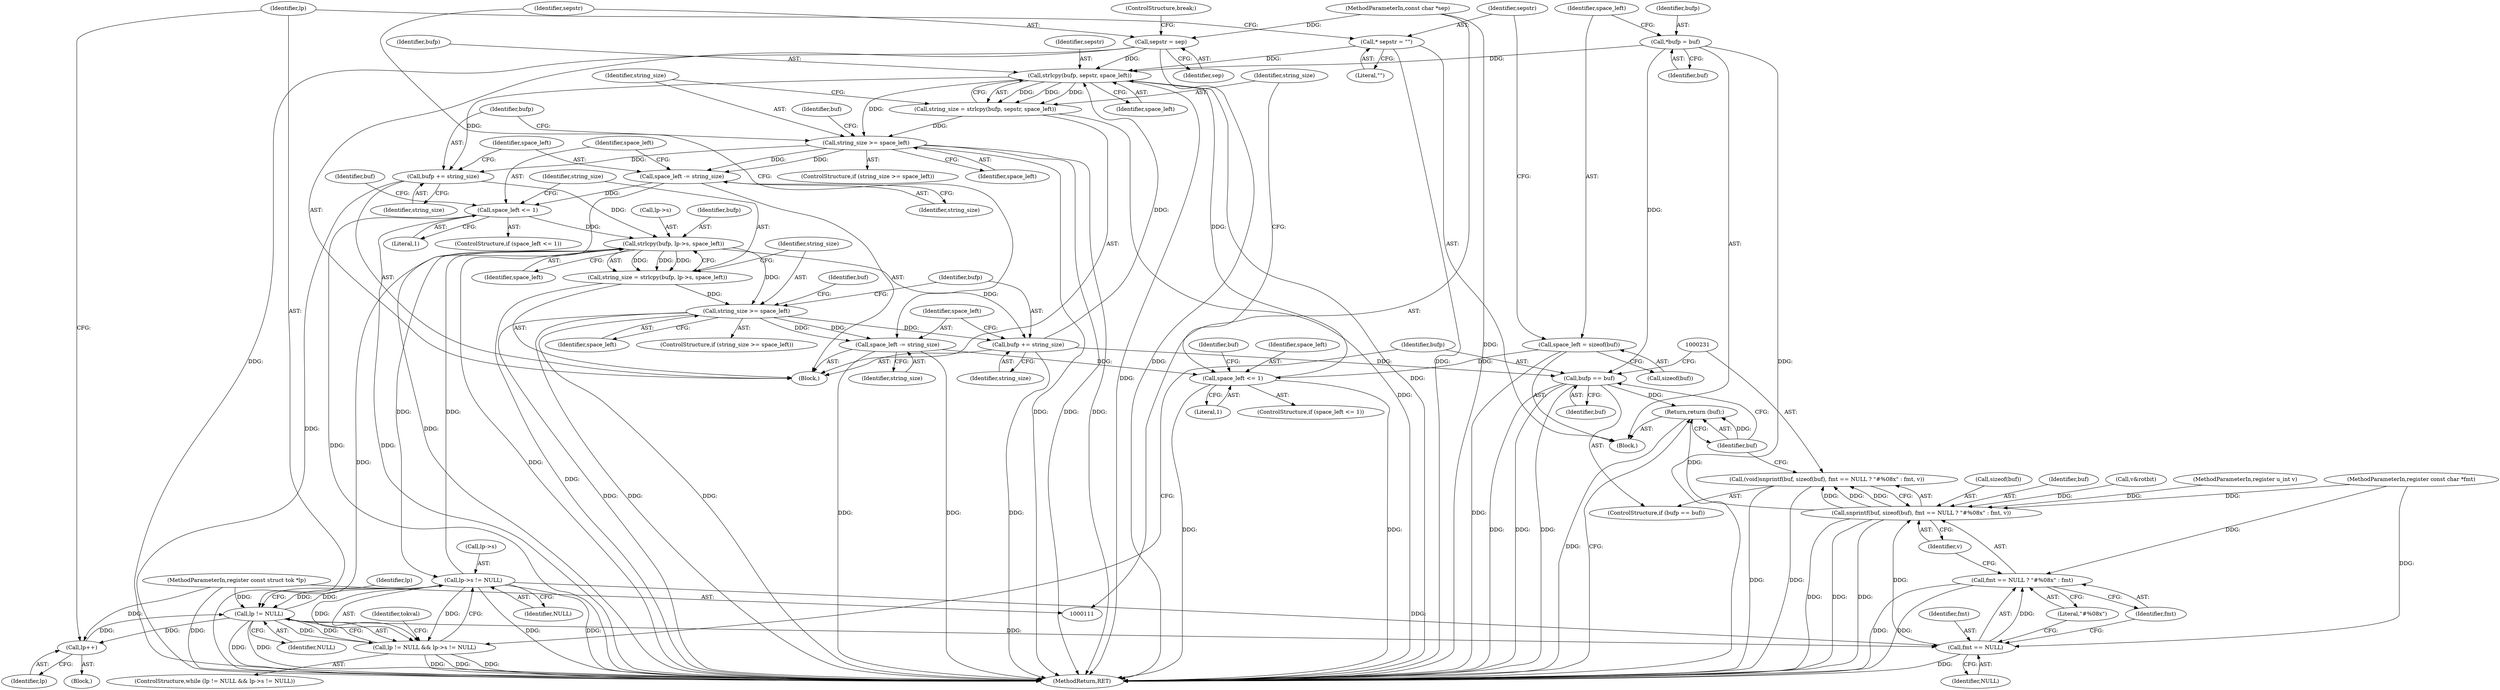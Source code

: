 digraph "0_tcpdump_9f0730bee3eb65d07b49fd468bc2f269173352fe@pointer" {
"1000173" [label="(Call,strlcpy(bufp, sepstr, space_left))"];
"1000209" [label="(Call,bufp += string_size)"];
"1000204" [label="(Call,string_size >= space_left)"];
"1000195" [label="(Call,string_size = strlcpy(bufp, lp->s, space_left))"];
"1000197" [label="(Call,strlcpy(bufp, lp->s, space_left))"];
"1000183" [label="(Call,bufp += string_size)"];
"1000178" [label="(Call,string_size >= space_left)"];
"1000171" [label="(Call,string_size = strlcpy(bufp, sepstr, space_left))"];
"1000173" [label="(Call,strlcpy(bufp, sepstr, space_left))"];
"1000119" [label="(Call,*bufp = buf)"];
"1000215" [label="(Call,sepstr = sep)"];
"1000115" [label="(MethodParameterIn,const char *sep)"];
"1000131" [label="(Call,* sepstr = \"\")"];
"1000166" [label="(Call,space_left <= 1)"];
"1000212" [label="(Call,space_left -= string_size)"];
"1000123" [label="(Call,space_left = sizeof(buf))"];
"1000139" [label="(Call,lp->s != NULL)"];
"1000136" [label="(Call,lp != NULL)"];
"1000224" [label="(Call,lp++)"];
"1000112" [label="(MethodParameterIn,register const struct tok *lp)"];
"1000190" [label="(Call,space_left <= 1)"];
"1000186" [label="(Call,space_left -= string_size)"];
"1000135" [label="(Call,lp != NULL && lp->s != NULL)"];
"1000237" [label="(Call,fmt == NULL)"];
"1000232" [label="(Call,snprintf(buf, sizeof(buf), fmt == NULL ? \"#%08x\" : fmt, v))"];
"1000230" [label="(Call,(void)snprintf(buf, sizeof(buf), fmt == NULL ? \"#%08x\" : fmt, v))"];
"1000243" [label="(Return,return (buf);)"];
"1000236" [label="(Call,fmt == NULL ? \"#%08x\" : fmt)"];
"1000227" [label="(Call,bufp == buf)"];
"1000227" [label="(Call,bufp == buf)"];
"1000204" [label="(Call,string_size >= space_left)"];
"1000133" [label="(Literal,\"\")"];
"1000224" [label="(Call,lp++)"];
"1000124" [label="(Identifier,space_left)"];
"1000177" [label="(ControlStructure,if (string_size >= space_left))"];
"1000241" [label="(Identifier,fmt)"];
"1000226" [label="(ControlStructure,if (bufp == buf))"];
"1000137" [label="(Identifier,lp)"];
"1000134" [label="(ControlStructure,while (lp != NULL && lp->s != NULL))"];
"1000203" [label="(ControlStructure,if (string_size >= space_left))"];
"1000166" [label="(Call,space_left <= 1)"];
"1000187" [label="(Identifier,space_left)"];
"1000183" [label="(Call,bufp += string_size)"];
"1000213" [label="(Identifier,space_left)"];
"1000233" [label="(Identifier,buf)"];
"1000135" [label="(Call,lp != NULL && lp->s != NULL)"];
"1000139" [label="(Call,lp->s != NULL)"];
"1000175" [label="(Identifier,sepstr)"];
"1000180" [label="(Identifier,space_left)"];
"1000132" [label="(Identifier,sepstr)"];
"1000225" [label="(Identifier,lp)"];
"1000188" [label="(Identifier,string_size)"];
"1000172" [label="(Identifier,string_size)"];
"1000179" [label="(Identifier,string_size)"];
"1000131" [label="(Call,* sepstr = \"\")"];
"1000185" [label="(Identifier,string_size)"];
"1000199" [label="(Call,lp->s)"];
"1000165" [label="(ControlStructure,if (space_left <= 1))"];
"1000209" [label="(Call,bufp += string_size)"];
"1000173" [label="(Call,strlcpy(bufp, sepstr, space_left))"];
"1000116" [label="(Block,)"];
"1000194" [label="(Identifier,buf)"];
"1000168" [label="(Literal,1)"];
"1000123" [label="(Call,space_left = sizeof(buf))"];
"1000115" [label="(MethodParameterIn,const char *sep)"];
"1000212" [label="(Call,space_left -= string_size)"];
"1000119" [label="(Call,*bufp = buf)"];
"1000230" [label="(Call,(void)snprintf(buf, sizeof(buf), fmt == NULL ? \"#%08x\" : fmt, v))"];
"1000198" [label="(Identifier,bufp)"];
"1000120" [label="(Identifier,bufp)"];
"1000140" [label="(Call,lp->s)"];
"1000191" [label="(Identifier,space_left)"];
"1000217" [label="(Identifier,sep)"];
"1000138" [label="(Identifier,NULL)"];
"1000144" [label="(Block,)"];
"1000229" [label="(Identifier,buf)"];
"1000189" [label="(ControlStructure,if (space_left <= 1))"];
"1000245" [label="(MethodReturn,RET)"];
"1000242" [label="(Identifier,v)"];
"1000228" [label="(Identifier,bufp)"];
"1000232" [label="(Call,snprintf(buf, sizeof(buf), fmt == NULL ? \"#%08x\" : fmt, v))"];
"1000216" [label="(Identifier,sepstr)"];
"1000143" [label="(Identifier,NULL)"];
"1000190" [label="(Call,space_left <= 1)"];
"1000161" [label="(Call,v&rotbit)"];
"1000114" [label="(MethodParameterIn,register u_int v)"];
"1000141" [label="(Identifier,lp)"];
"1000186" [label="(Call,space_left -= string_size)"];
"1000184" [label="(Identifier,bufp)"];
"1000195" [label="(Call,string_size = strlcpy(bufp, lp->s, space_left))"];
"1000211" [label="(Identifier,string_size)"];
"1000240" [label="(Literal,\"#%08x\")"];
"1000234" [label="(Call,sizeof(buf))"];
"1000197" [label="(Call,strlcpy(bufp, lp->s, space_left))"];
"1000244" [label="(Identifier,buf)"];
"1000176" [label="(Identifier,space_left)"];
"1000170" [label="(Identifier,buf)"];
"1000146" [label="(Identifier,tokval)"];
"1000121" [label="(Identifier,buf)"];
"1000112" [label="(MethodParameterIn,register const struct tok *lp)"];
"1000196" [label="(Identifier,string_size)"];
"1000238" [label="(Identifier,fmt)"];
"1000192" [label="(Literal,1)"];
"1000239" [label="(Identifier,NULL)"];
"1000218" [label="(ControlStructure,break;)"];
"1000210" [label="(Identifier,bufp)"];
"1000125" [label="(Call,sizeof(buf))"];
"1000164" [label="(Block,)"];
"1000174" [label="(Identifier,bufp)"];
"1000182" [label="(Identifier,buf)"];
"1000171" [label="(Call,string_size = strlcpy(bufp, sepstr, space_left))"];
"1000214" [label="(Identifier,string_size)"];
"1000178" [label="(Call,string_size >= space_left)"];
"1000205" [label="(Identifier,string_size)"];
"1000236" [label="(Call,fmt == NULL ? \"#%08x\" : fmt)"];
"1000215" [label="(Call,sepstr = sep)"];
"1000237" [label="(Call,fmt == NULL)"];
"1000206" [label="(Identifier,space_left)"];
"1000113" [label="(MethodParameterIn,register const char *fmt)"];
"1000243" [label="(Return,return (buf);)"];
"1000208" [label="(Identifier,buf)"];
"1000202" [label="(Identifier,space_left)"];
"1000167" [label="(Identifier,space_left)"];
"1000136" [label="(Call,lp != NULL)"];
"1000173" -> "1000171"  [label="AST: "];
"1000173" -> "1000176"  [label="CFG: "];
"1000174" -> "1000173"  [label="AST: "];
"1000175" -> "1000173"  [label="AST: "];
"1000176" -> "1000173"  [label="AST: "];
"1000171" -> "1000173"  [label="CFG: "];
"1000173" -> "1000245"  [label="DDG: "];
"1000173" -> "1000245"  [label="DDG: "];
"1000173" -> "1000171"  [label="DDG: "];
"1000173" -> "1000171"  [label="DDG: "];
"1000173" -> "1000171"  [label="DDG: "];
"1000209" -> "1000173"  [label="DDG: "];
"1000119" -> "1000173"  [label="DDG: "];
"1000215" -> "1000173"  [label="DDG: "];
"1000131" -> "1000173"  [label="DDG: "];
"1000166" -> "1000173"  [label="DDG: "];
"1000173" -> "1000178"  [label="DDG: "];
"1000173" -> "1000183"  [label="DDG: "];
"1000209" -> "1000164"  [label="AST: "];
"1000209" -> "1000211"  [label="CFG: "];
"1000210" -> "1000209"  [label="AST: "];
"1000211" -> "1000209"  [label="AST: "];
"1000213" -> "1000209"  [label="CFG: "];
"1000209" -> "1000245"  [label="DDG: "];
"1000204" -> "1000209"  [label="DDG: "];
"1000197" -> "1000209"  [label="DDG: "];
"1000209" -> "1000227"  [label="DDG: "];
"1000204" -> "1000203"  [label="AST: "];
"1000204" -> "1000206"  [label="CFG: "];
"1000205" -> "1000204"  [label="AST: "];
"1000206" -> "1000204"  [label="AST: "];
"1000208" -> "1000204"  [label="CFG: "];
"1000210" -> "1000204"  [label="CFG: "];
"1000204" -> "1000245"  [label="DDG: "];
"1000204" -> "1000245"  [label="DDG: "];
"1000204" -> "1000245"  [label="DDG: "];
"1000195" -> "1000204"  [label="DDG: "];
"1000197" -> "1000204"  [label="DDG: "];
"1000204" -> "1000212"  [label="DDG: "];
"1000204" -> "1000212"  [label="DDG: "];
"1000195" -> "1000164"  [label="AST: "];
"1000195" -> "1000197"  [label="CFG: "];
"1000196" -> "1000195"  [label="AST: "];
"1000197" -> "1000195"  [label="AST: "];
"1000205" -> "1000195"  [label="CFG: "];
"1000195" -> "1000245"  [label="DDG: "];
"1000197" -> "1000195"  [label="DDG: "];
"1000197" -> "1000195"  [label="DDG: "];
"1000197" -> "1000195"  [label="DDG: "];
"1000197" -> "1000202"  [label="CFG: "];
"1000198" -> "1000197"  [label="AST: "];
"1000199" -> "1000197"  [label="AST: "];
"1000202" -> "1000197"  [label="AST: "];
"1000197" -> "1000245"  [label="DDG: "];
"1000197" -> "1000245"  [label="DDG: "];
"1000197" -> "1000139"  [label="DDG: "];
"1000183" -> "1000197"  [label="DDG: "];
"1000139" -> "1000197"  [label="DDG: "];
"1000190" -> "1000197"  [label="DDG: "];
"1000183" -> "1000164"  [label="AST: "];
"1000183" -> "1000185"  [label="CFG: "];
"1000184" -> "1000183"  [label="AST: "];
"1000185" -> "1000183"  [label="AST: "];
"1000187" -> "1000183"  [label="CFG: "];
"1000183" -> "1000245"  [label="DDG: "];
"1000178" -> "1000183"  [label="DDG: "];
"1000178" -> "1000177"  [label="AST: "];
"1000178" -> "1000180"  [label="CFG: "];
"1000179" -> "1000178"  [label="AST: "];
"1000180" -> "1000178"  [label="AST: "];
"1000182" -> "1000178"  [label="CFG: "];
"1000184" -> "1000178"  [label="CFG: "];
"1000178" -> "1000245"  [label="DDG: "];
"1000178" -> "1000245"  [label="DDG: "];
"1000178" -> "1000245"  [label="DDG: "];
"1000171" -> "1000178"  [label="DDG: "];
"1000178" -> "1000186"  [label="DDG: "];
"1000178" -> "1000186"  [label="DDG: "];
"1000171" -> "1000164"  [label="AST: "];
"1000172" -> "1000171"  [label="AST: "];
"1000179" -> "1000171"  [label="CFG: "];
"1000171" -> "1000245"  [label="DDG: "];
"1000119" -> "1000116"  [label="AST: "];
"1000119" -> "1000121"  [label="CFG: "];
"1000120" -> "1000119"  [label="AST: "];
"1000121" -> "1000119"  [label="AST: "];
"1000124" -> "1000119"  [label="CFG: "];
"1000119" -> "1000245"  [label="DDG: "];
"1000119" -> "1000227"  [label="DDG: "];
"1000215" -> "1000164"  [label="AST: "];
"1000215" -> "1000217"  [label="CFG: "];
"1000216" -> "1000215"  [label="AST: "];
"1000217" -> "1000215"  [label="AST: "];
"1000218" -> "1000215"  [label="CFG: "];
"1000215" -> "1000245"  [label="DDG: "];
"1000215" -> "1000245"  [label="DDG: "];
"1000115" -> "1000215"  [label="DDG: "];
"1000115" -> "1000111"  [label="AST: "];
"1000115" -> "1000245"  [label="DDG: "];
"1000131" -> "1000116"  [label="AST: "];
"1000131" -> "1000133"  [label="CFG: "];
"1000132" -> "1000131"  [label="AST: "];
"1000133" -> "1000131"  [label="AST: "];
"1000137" -> "1000131"  [label="CFG: "];
"1000131" -> "1000245"  [label="DDG: "];
"1000166" -> "1000165"  [label="AST: "];
"1000166" -> "1000168"  [label="CFG: "];
"1000167" -> "1000166"  [label="AST: "];
"1000168" -> "1000166"  [label="AST: "];
"1000170" -> "1000166"  [label="CFG: "];
"1000172" -> "1000166"  [label="CFG: "];
"1000166" -> "1000245"  [label="DDG: "];
"1000166" -> "1000245"  [label="DDG: "];
"1000212" -> "1000166"  [label="DDG: "];
"1000123" -> "1000166"  [label="DDG: "];
"1000212" -> "1000164"  [label="AST: "];
"1000212" -> "1000214"  [label="CFG: "];
"1000213" -> "1000212"  [label="AST: "];
"1000214" -> "1000212"  [label="AST: "];
"1000216" -> "1000212"  [label="CFG: "];
"1000212" -> "1000245"  [label="DDG: "];
"1000212" -> "1000245"  [label="DDG: "];
"1000123" -> "1000116"  [label="AST: "];
"1000123" -> "1000125"  [label="CFG: "];
"1000124" -> "1000123"  [label="AST: "];
"1000125" -> "1000123"  [label="AST: "];
"1000132" -> "1000123"  [label="CFG: "];
"1000123" -> "1000245"  [label="DDG: "];
"1000139" -> "1000135"  [label="AST: "];
"1000139" -> "1000143"  [label="CFG: "];
"1000140" -> "1000139"  [label="AST: "];
"1000143" -> "1000139"  [label="AST: "];
"1000135" -> "1000139"  [label="CFG: "];
"1000139" -> "1000245"  [label="DDG: "];
"1000139" -> "1000245"  [label="DDG: "];
"1000139" -> "1000136"  [label="DDG: "];
"1000139" -> "1000135"  [label="DDG: "];
"1000139" -> "1000135"  [label="DDG: "];
"1000136" -> "1000139"  [label="DDG: "];
"1000139" -> "1000237"  [label="DDG: "];
"1000136" -> "1000135"  [label="AST: "];
"1000136" -> "1000138"  [label="CFG: "];
"1000137" -> "1000136"  [label="AST: "];
"1000138" -> "1000136"  [label="AST: "];
"1000141" -> "1000136"  [label="CFG: "];
"1000135" -> "1000136"  [label="CFG: "];
"1000136" -> "1000245"  [label="DDG: "];
"1000136" -> "1000245"  [label="DDG: "];
"1000136" -> "1000135"  [label="DDG: "];
"1000136" -> "1000135"  [label="DDG: "];
"1000224" -> "1000136"  [label="DDG: "];
"1000112" -> "1000136"  [label="DDG: "];
"1000136" -> "1000224"  [label="DDG: "];
"1000136" -> "1000237"  [label="DDG: "];
"1000224" -> "1000144"  [label="AST: "];
"1000224" -> "1000225"  [label="CFG: "];
"1000225" -> "1000224"  [label="AST: "];
"1000137" -> "1000224"  [label="CFG: "];
"1000112" -> "1000224"  [label="DDG: "];
"1000112" -> "1000111"  [label="AST: "];
"1000112" -> "1000245"  [label="DDG: "];
"1000190" -> "1000189"  [label="AST: "];
"1000190" -> "1000192"  [label="CFG: "];
"1000191" -> "1000190"  [label="AST: "];
"1000192" -> "1000190"  [label="AST: "];
"1000194" -> "1000190"  [label="CFG: "];
"1000196" -> "1000190"  [label="CFG: "];
"1000190" -> "1000245"  [label="DDG: "];
"1000190" -> "1000245"  [label="DDG: "];
"1000186" -> "1000190"  [label="DDG: "];
"1000186" -> "1000164"  [label="AST: "];
"1000186" -> "1000188"  [label="CFG: "];
"1000187" -> "1000186"  [label="AST: "];
"1000188" -> "1000186"  [label="AST: "];
"1000191" -> "1000186"  [label="CFG: "];
"1000186" -> "1000245"  [label="DDG: "];
"1000135" -> "1000134"  [label="AST: "];
"1000146" -> "1000135"  [label="CFG: "];
"1000228" -> "1000135"  [label="CFG: "];
"1000135" -> "1000245"  [label="DDG: "];
"1000135" -> "1000245"  [label="DDG: "];
"1000135" -> "1000245"  [label="DDG: "];
"1000237" -> "1000236"  [label="AST: "];
"1000237" -> "1000239"  [label="CFG: "];
"1000238" -> "1000237"  [label="AST: "];
"1000239" -> "1000237"  [label="AST: "];
"1000240" -> "1000237"  [label="CFG: "];
"1000241" -> "1000237"  [label="CFG: "];
"1000237" -> "1000245"  [label="DDG: "];
"1000237" -> "1000232"  [label="DDG: "];
"1000113" -> "1000237"  [label="DDG: "];
"1000237" -> "1000236"  [label="DDG: "];
"1000232" -> "1000230"  [label="AST: "];
"1000232" -> "1000242"  [label="CFG: "];
"1000233" -> "1000232"  [label="AST: "];
"1000234" -> "1000232"  [label="AST: "];
"1000236" -> "1000232"  [label="AST: "];
"1000242" -> "1000232"  [label="AST: "];
"1000230" -> "1000232"  [label="CFG: "];
"1000232" -> "1000245"  [label="DDG: "];
"1000232" -> "1000245"  [label="DDG: "];
"1000232" -> "1000245"  [label="DDG: "];
"1000232" -> "1000230"  [label="DDG: "];
"1000232" -> "1000230"  [label="DDG: "];
"1000232" -> "1000230"  [label="DDG: "];
"1000113" -> "1000232"  [label="DDG: "];
"1000161" -> "1000232"  [label="DDG: "];
"1000114" -> "1000232"  [label="DDG: "];
"1000232" -> "1000243"  [label="DDG: "];
"1000230" -> "1000226"  [label="AST: "];
"1000231" -> "1000230"  [label="AST: "];
"1000244" -> "1000230"  [label="CFG: "];
"1000230" -> "1000245"  [label="DDG: "];
"1000230" -> "1000245"  [label="DDG: "];
"1000243" -> "1000116"  [label="AST: "];
"1000243" -> "1000244"  [label="CFG: "];
"1000244" -> "1000243"  [label="AST: "];
"1000245" -> "1000243"  [label="CFG: "];
"1000243" -> "1000245"  [label="DDG: "];
"1000244" -> "1000243"  [label="DDG: "];
"1000227" -> "1000243"  [label="DDG: "];
"1000236" -> "1000240"  [label="CFG: "];
"1000236" -> "1000241"  [label="CFG: "];
"1000240" -> "1000236"  [label="AST: "];
"1000241" -> "1000236"  [label="AST: "];
"1000242" -> "1000236"  [label="CFG: "];
"1000236" -> "1000245"  [label="DDG: "];
"1000236" -> "1000245"  [label="DDG: "];
"1000113" -> "1000236"  [label="DDG: "];
"1000227" -> "1000226"  [label="AST: "];
"1000227" -> "1000229"  [label="CFG: "];
"1000228" -> "1000227"  [label="AST: "];
"1000229" -> "1000227"  [label="AST: "];
"1000231" -> "1000227"  [label="CFG: "];
"1000244" -> "1000227"  [label="CFG: "];
"1000227" -> "1000245"  [label="DDG: "];
"1000227" -> "1000245"  [label="DDG: "];
"1000227" -> "1000245"  [label="DDG: "];
}
